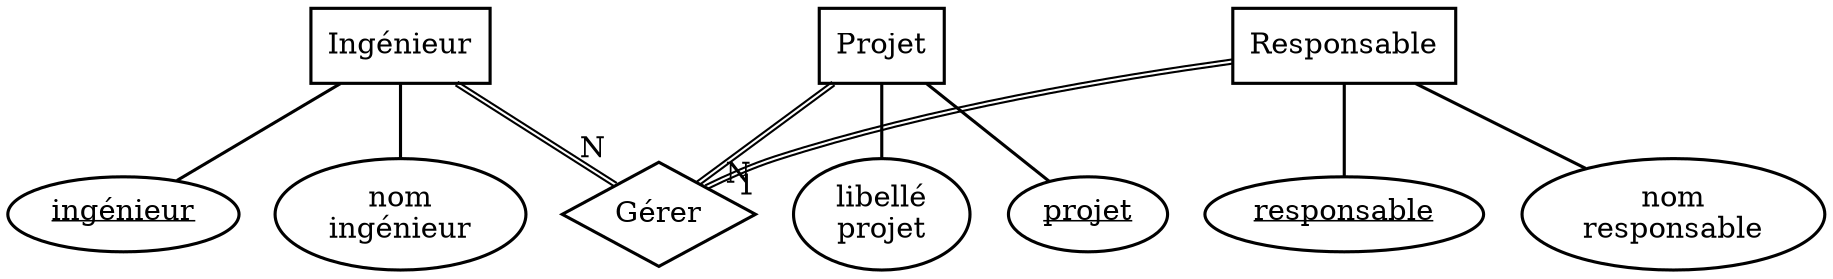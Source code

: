 // Generated by Mocodo 4.0.0

graph{
  start=42

  // Entities
  node [
    shape=box
    style=filled
    penwidth=1.5
    fillcolor="#FFFFFF"
  ]
  1 [label="Ingénieur"]
  6 [label="Projet"]
  5 [label="Responsable"]

  // Normal entity attributes
  node [
    shape=oval
    penwidth=1.5
    fillcolor="#FFFFFF"
  ]
  3 [label="nom\ningénieur"]
  8 [label="libellé\nprojet"]
  10 [label="nom\nresponsable"]

  // Weak and strong entity attributes
  2 [label=<<u>ingénieur</u>>]
  7 [label=<<u>projet</u>>]
  9 [label=<<u>responsable</u>>]

  // Relationships
  node [
    shape=diamond
    height=0.7
    penwidth=1.5
    fillcolor="#FFFFFF"
  ]
  4 [label="Gérer"]

  // Edges between entities and attributes
  edge [
    penwidth=1.5
  ]
  1 -- 2
  1 -- 3
  5 -- 9
  5 -- 10
  6 -- 7
  6 -- 8

  // Edges between entities and relationships
  edge [
    penwidth=1
    color="#000000:#000000"
    labeldistance=2
    headlabel=1
  ]
  5 -- 4
  edge [headlabel=N]
  1 -- 4
  6 -- 4
}